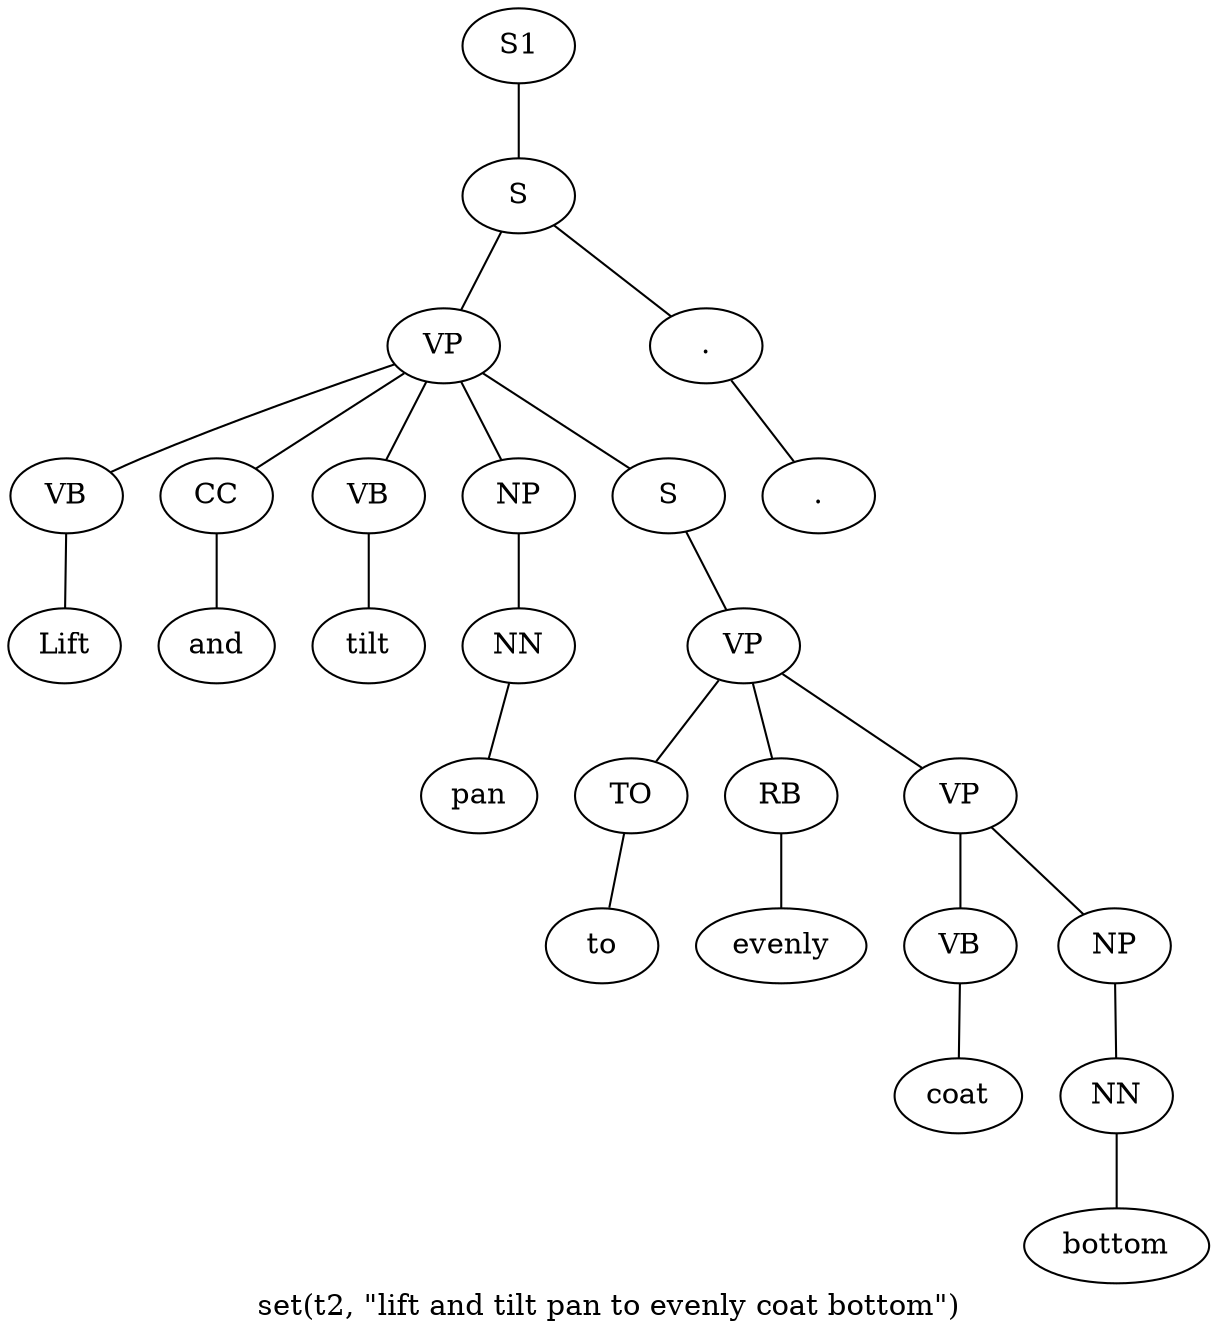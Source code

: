 graph SyntaxGraph {
	label = "set(t2, \"lift and tilt pan to evenly coat bottom\")";
	Node0 [label="S1"];
	Node1 [label="S"];
	Node2 [label="VP"];
	Node3 [label="VB"];
	Node4 [label="Lift"];
	Node5 [label="CC"];
	Node6 [label="and"];
	Node7 [label="VB"];
	Node8 [label="tilt"];
	Node9 [label="NP"];
	Node10 [label="NN"];
	Node11 [label="pan"];
	Node12 [label="S"];
	Node13 [label="VP"];
	Node14 [label="TO"];
	Node15 [label="to"];
	Node16 [label="RB"];
	Node17 [label="evenly"];
	Node18 [label="VP"];
	Node19 [label="VB"];
	Node20 [label="coat"];
	Node21 [label="NP"];
	Node22 [label="NN"];
	Node23 [label="bottom"];
	Node24 [label="."];
	Node25 [label="."];

	Node0 -- Node1;
	Node1 -- Node2;
	Node1 -- Node24;
	Node2 -- Node3;
	Node2 -- Node5;
	Node2 -- Node7;
	Node2 -- Node9;
	Node2 -- Node12;
	Node3 -- Node4;
	Node5 -- Node6;
	Node7 -- Node8;
	Node9 -- Node10;
	Node10 -- Node11;
	Node12 -- Node13;
	Node13 -- Node14;
	Node13 -- Node16;
	Node13 -- Node18;
	Node14 -- Node15;
	Node16 -- Node17;
	Node18 -- Node19;
	Node18 -- Node21;
	Node19 -- Node20;
	Node21 -- Node22;
	Node22 -- Node23;
	Node24 -- Node25;
}